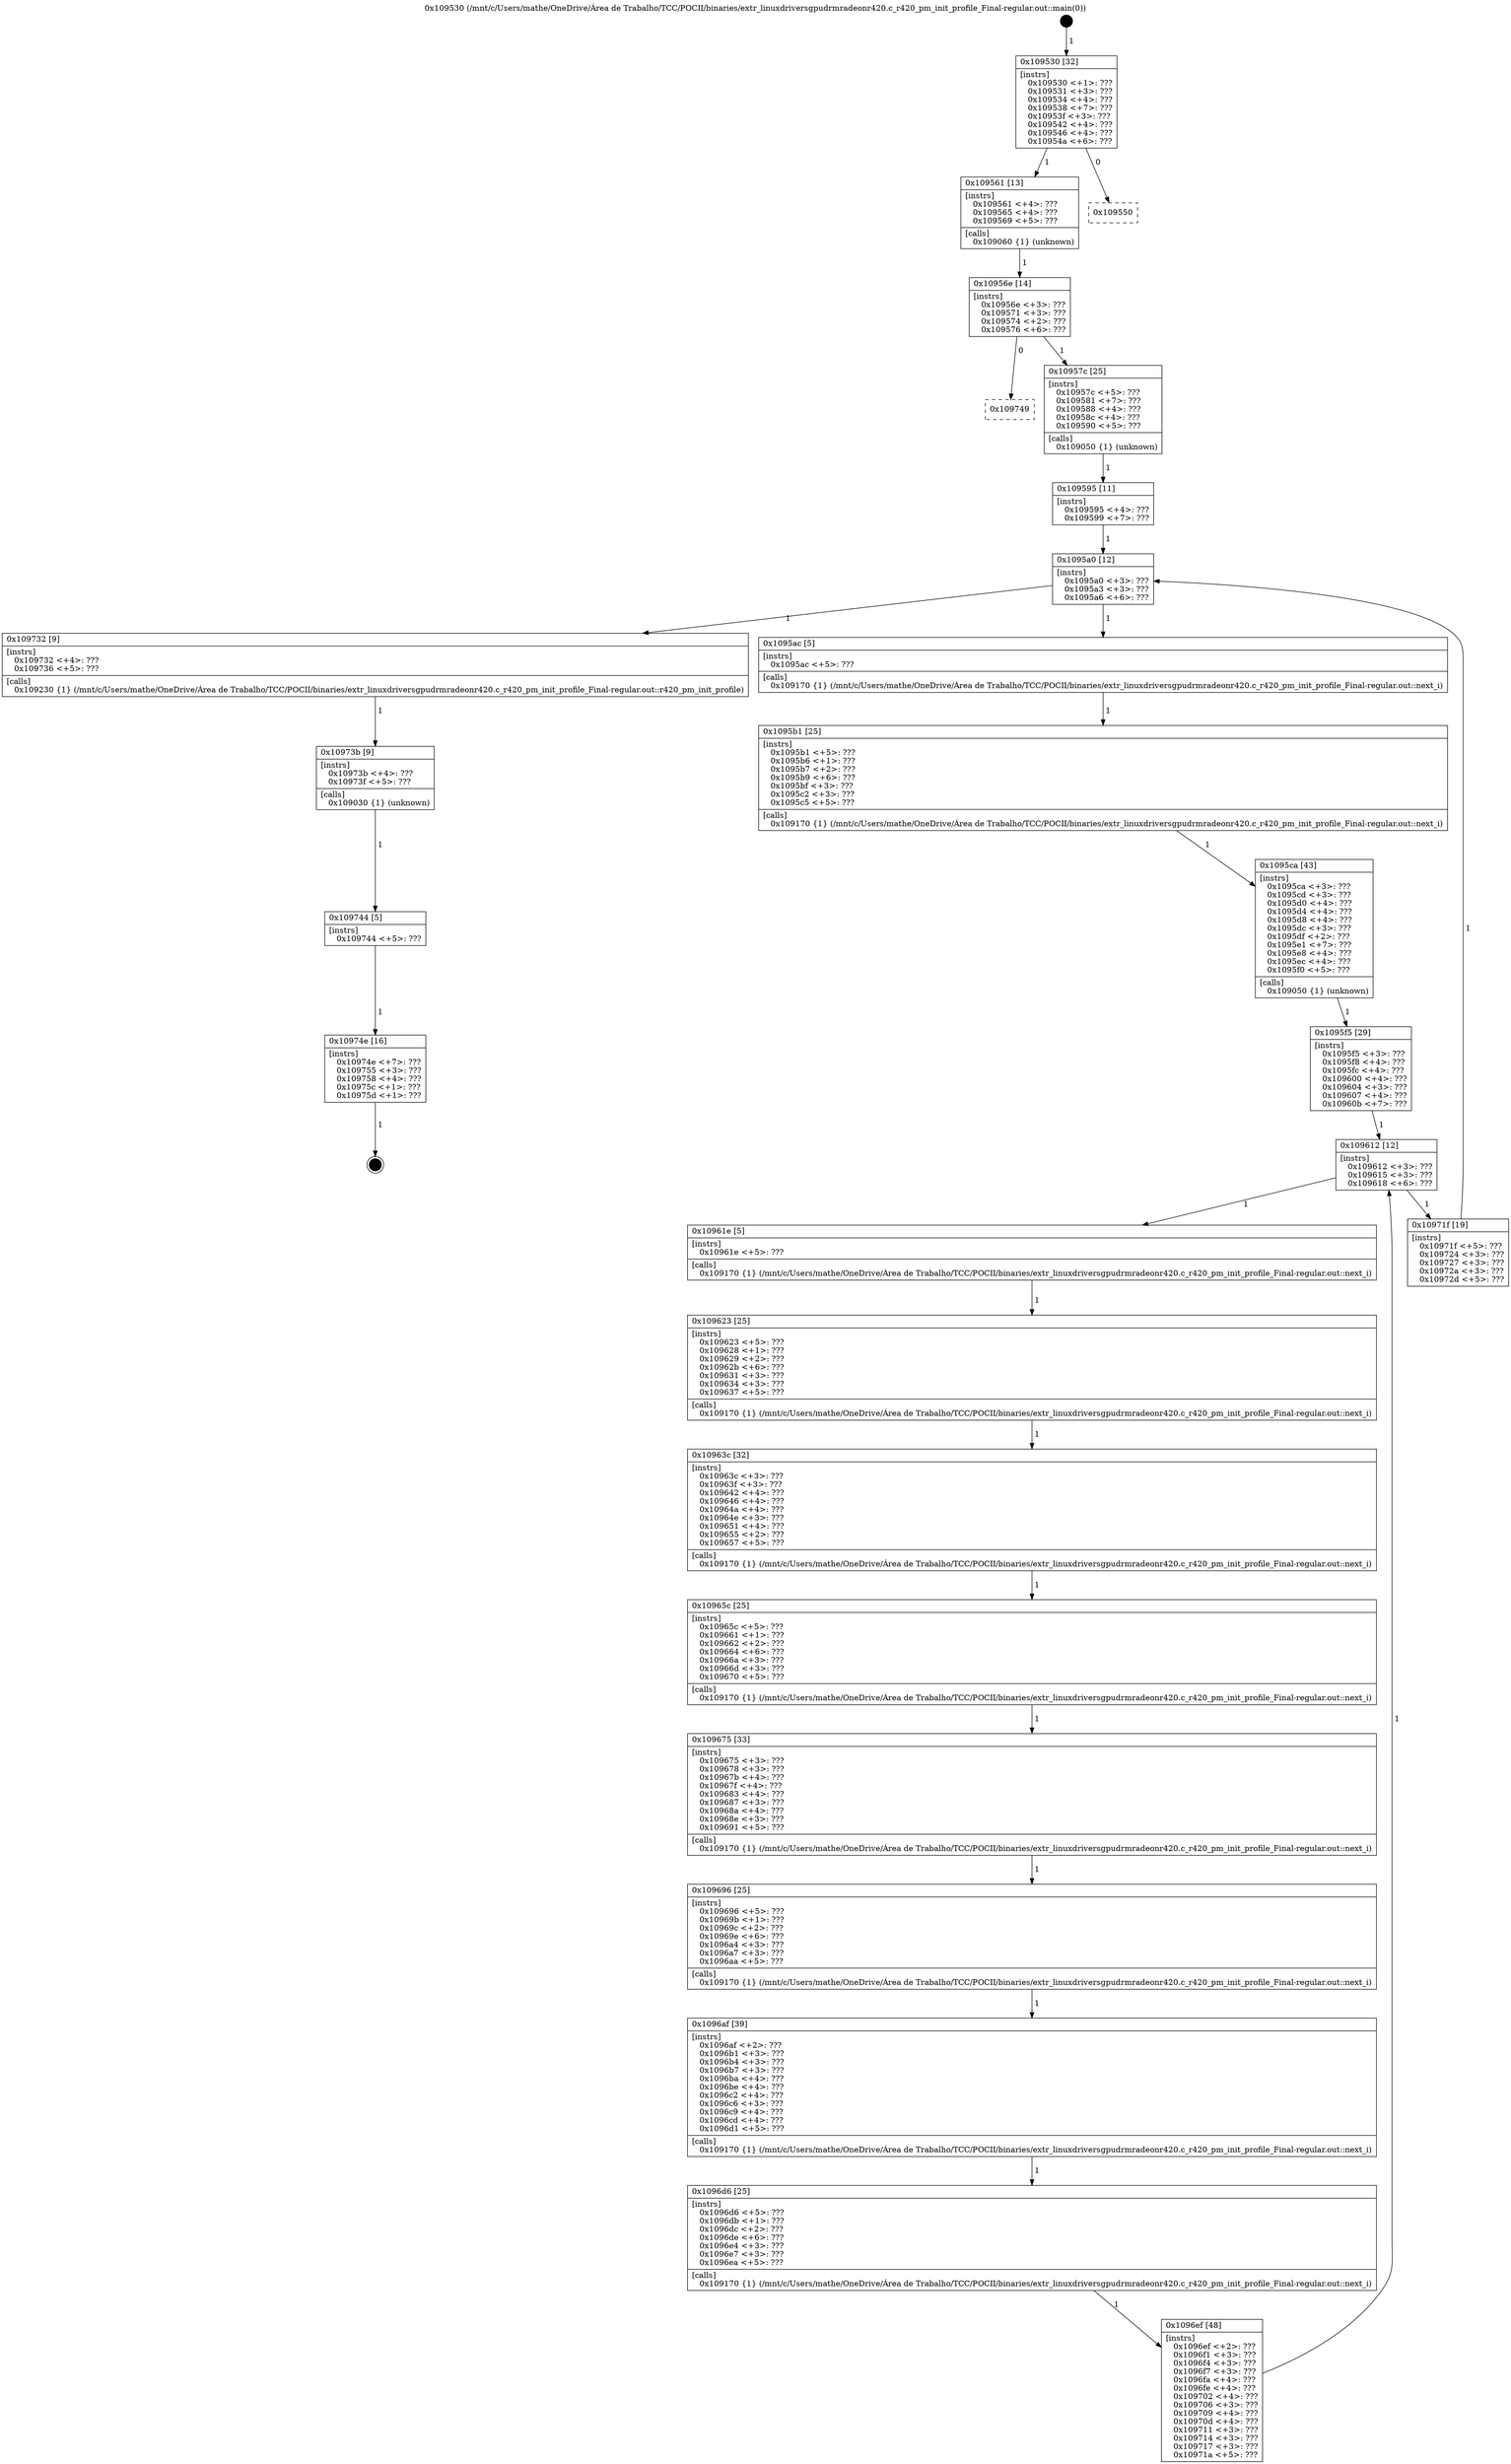 digraph "0x109530" {
  label = "0x109530 (/mnt/c/Users/mathe/OneDrive/Área de Trabalho/TCC/POCII/binaries/extr_linuxdriversgpudrmradeonr420.c_r420_pm_init_profile_Final-regular.out::main(0))"
  labelloc = "t"
  node[shape=record]

  Entry [label="",width=0.3,height=0.3,shape=circle,fillcolor=black,style=filled]
  "0x109530" [label="{
     0x109530 [32]\l
     | [instrs]\l
     &nbsp;&nbsp;0x109530 \<+1\>: ???\l
     &nbsp;&nbsp;0x109531 \<+3\>: ???\l
     &nbsp;&nbsp;0x109534 \<+4\>: ???\l
     &nbsp;&nbsp;0x109538 \<+7\>: ???\l
     &nbsp;&nbsp;0x10953f \<+3\>: ???\l
     &nbsp;&nbsp;0x109542 \<+4\>: ???\l
     &nbsp;&nbsp;0x109546 \<+4\>: ???\l
     &nbsp;&nbsp;0x10954a \<+6\>: ???\l
  }"]
  "0x109561" [label="{
     0x109561 [13]\l
     | [instrs]\l
     &nbsp;&nbsp;0x109561 \<+4\>: ???\l
     &nbsp;&nbsp;0x109565 \<+4\>: ???\l
     &nbsp;&nbsp;0x109569 \<+5\>: ???\l
     | [calls]\l
     &nbsp;&nbsp;0x109060 \{1\} (unknown)\l
  }"]
  "0x109550" [label="{
     0x109550\l
  }", style=dashed]
  "0x10956e" [label="{
     0x10956e [14]\l
     | [instrs]\l
     &nbsp;&nbsp;0x10956e \<+3\>: ???\l
     &nbsp;&nbsp;0x109571 \<+3\>: ???\l
     &nbsp;&nbsp;0x109574 \<+2\>: ???\l
     &nbsp;&nbsp;0x109576 \<+6\>: ???\l
  }"]
  "0x109749" [label="{
     0x109749\l
  }", style=dashed]
  "0x10957c" [label="{
     0x10957c [25]\l
     | [instrs]\l
     &nbsp;&nbsp;0x10957c \<+5\>: ???\l
     &nbsp;&nbsp;0x109581 \<+7\>: ???\l
     &nbsp;&nbsp;0x109588 \<+4\>: ???\l
     &nbsp;&nbsp;0x10958c \<+4\>: ???\l
     &nbsp;&nbsp;0x109590 \<+5\>: ???\l
     | [calls]\l
     &nbsp;&nbsp;0x109050 \{1\} (unknown)\l
  }"]
  Exit [label="",width=0.3,height=0.3,shape=circle,fillcolor=black,style=filled,peripheries=2]
  "0x1095a0" [label="{
     0x1095a0 [12]\l
     | [instrs]\l
     &nbsp;&nbsp;0x1095a0 \<+3\>: ???\l
     &nbsp;&nbsp;0x1095a3 \<+3\>: ???\l
     &nbsp;&nbsp;0x1095a6 \<+6\>: ???\l
  }"]
  "0x109732" [label="{
     0x109732 [9]\l
     | [instrs]\l
     &nbsp;&nbsp;0x109732 \<+4\>: ???\l
     &nbsp;&nbsp;0x109736 \<+5\>: ???\l
     | [calls]\l
     &nbsp;&nbsp;0x109230 \{1\} (/mnt/c/Users/mathe/OneDrive/Área de Trabalho/TCC/POCII/binaries/extr_linuxdriversgpudrmradeonr420.c_r420_pm_init_profile_Final-regular.out::r420_pm_init_profile)\l
  }"]
  "0x1095ac" [label="{
     0x1095ac [5]\l
     | [instrs]\l
     &nbsp;&nbsp;0x1095ac \<+5\>: ???\l
     | [calls]\l
     &nbsp;&nbsp;0x109170 \{1\} (/mnt/c/Users/mathe/OneDrive/Área de Trabalho/TCC/POCII/binaries/extr_linuxdriversgpudrmradeonr420.c_r420_pm_init_profile_Final-regular.out::next_i)\l
  }"]
  "0x1095b1" [label="{
     0x1095b1 [25]\l
     | [instrs]\l
     &nbsp;&nbsp;0x1095b1 \<+5\>: ???\l
     &nbsp;&nbsp;0x1095b6 \<+1\>: ???\l
     &nbsp;&nbsp;0x1095b7 \<+2\>: ???\l
     &nbsp;&nbsp;0x1095b9 \<+6\>: ???\l
     &nbsp;&nbsp;0x1095bf \<+3\>: ???\l
     &nbsp;&nbsp;0x1095c2 \<+3\>: ???\l
     &nbsp;&nbsp;0x1095c5 \<+5\>: ???\l
     | [calls]\l
     &nbsp;&nbsp;0x109170 \{1\} (/mnt/c/Users/mathe/OneDrive/Área de Trabalho/TCC/POCII/binaries/extr_linuxdriversgpudrmradeonr420.c_r420_pm_init_profile_Final-regular.out::next_i)\l
  }"]
  "0x1095ca" [label="{
     0x1095ca [43]\l
     | [instrs]\l
     &nbsp;&nbsp;0x1095ca \<+3\>: ???\l
     &nbsp;&nbsp;0x1095cd \<+3\>: ???\l
     &nbsp;&nbsp;0x1095d0 \<+4\>: ???\l
     &nbsp;&nbsp;0x1095d4 \<+4\>: ???\l
     &nbsp;&nbsp;0x1095d8 \<+4\>: ???\l
     &nbsp;&nbsp;0x1095dc \<+3\>: ???\l
     &nbsp;&nbsp;0x1095df \<+2\>: ???\l
     &nbsp;&nbsp;0x1095e1 \<+7\>: ???\l
     &nbsp;&nbsp;0x1095e8 \<+4\>: ???\l
     &nbsp;&nbsp;0x1095ec \<+4\>: ???\l
     &nbsp;&nbsp;0x1095f0 \<+5\>: ???\l
     | [calls]\l
     &nbsp;&nbsp;0x109050 \{1\} (unknown)\l
  }"]
  "0x109612" [label="{
     0x109612 [12]\l
     | [instrs]\l
     &nbsp;&nbsp;0x109612 \<+3\>: ???\l
     &nbsp;&nbsp;0x109615 \<+3\>: ???\l
     &nbsp;&nbsp;0x109618 \<+6\>: ???\l
  }"]
  "0x10971f" [label="{
     0x10971f [19]\l
     | [instrs]\l
     &nbsp;&nbsp;0x10971f \<+5\>: ???\l
     &nbsp;&nbsp;0x109724 \<+3\>: ???\l
     &nbsp;&nbsp;0x109727 \<+3\>: ???\l
     &nbsp;&nbsp;0x10972a \<+3\>: ???\l
     &nbsp;&nbsp;0x10972d \<+5\>: ???\l
  }"]
  "0x10961e" [label="{
     0x10961e [5]\l
     | [instrs]\l
     &nbsp;&nbsp;0x10961e \<+5\>: ???\l
     | [calls]\l
     &nbsp;&nbsp;0x109170 \{1\} (/mnt/c/Users/mathe/OneDrive/Área de Trabalho/TCC/POCII/binaries/extr_linuxdriversgpudrmradeonr420.c_r420_pm_init_profile_Final-regular.out::next_i)\l
  }"]
  "0x109623" [label="{
     0x109623 [25]\l
     | [instrs]\l
     &nbsp;&nbsp;0x109623 \<+5\>: ???\l
     &nbsp;&nbsp;0x109628 \<+1\>: ???\l
     &nbsp;&nbsp;0x109629 \<+2\>: ???\l
     &nbsp;&nbsp;0x10962b \<+6\>: ???\l
     &nbsp;&nbsp;0x109631 \<+3\>: ???\l
     &nbsp;&nbsp;0x109634 \<+3\>: ???\l
     &nbsp;&nbsp;0x109637 \<+5\>: ???\l
     | [calls]\l
     &nbsp;&nbsp;0x109170 \{1\} (/mnt/c/Users/mathe/OneDrive/Área de Trabalho/TCC/POCII/binaries/extr_linuxdriversgpudrmradeonr420.c_r420_pm_init_profile_Final-regular.out::next_i)\l
  }"]
  "0x10963c" [label="{
     0x10963c [32]\l
     | [instrs]\l
     &nbsp;&nbsp;0x10963c \<+3\>: ???\l
     &nbsp;&nbsp;0x10963f \<+3\>: ???\l
     &nbsp;&nbsp;0x109642 \<+4\>: ???\l
     &nbsp;&nbsp;0x109646 \<+4\>: ???\l
     &nbsp;&nbsp;0x10964a \<+4\>: ???\l
     &nbsp;&nbsp;0x10964e \<+3\>: ???\l
     &nbsp;&nbsp;0x109651 \<+4\>: ???\l
     &nbsp;&nbsp;0x109655 \<+2\>: ???\l
     &nbsp;&nbsp;0x109657 \<+5\>: ???\l
     | [calls]\l
     &nbsp;&nbsp;0x109170 \{1\} (/mnt/c/Users/mathe/OneDrive/Área de Trabalho/TCC/POCII/binaries/extr_linuxdriversgpudrmradeonr420.c_r420_pm_init_profile_Final-regular.out::next_i)\l
  }"]
  "0x10965c" [label="{
     0x10965c [25]\l
     | [instrs]\l
     &nbsp;&nbsp;0x10965c \<+5\>: ???\l
     &nbsp;&nbsp;0x109661 \<+1\>: ???\l
     &nbsp;&nbsp;0x109662 \<+2\>: ???\l
     &nbsp;&nbsp;0x109664 \<+6\>: ???\l
     &nbsp;&nbsp;0x10966a \<+3\>: ???\l
     &nbsp;&nbsp;0x10966d \<+3\>: ???\l
     &nbsp;&nbsp;0x109670 \<+5\>: ???\l
     | [calls]\l
     &nbsp;&nbsp;0x109170 \{1\} (/mnt/c/Users/mathe/OneDrive/Área de Trabalho/TCC/POCII/binaries/extr_linuxdriversgpudrmradeonr420.c_r420_pm_init_profile_Final-regular.out::next_i)\l
  }"]
  "0x109675" [label="{
     0x109675 [33]\l
     | [instrs]\l
     &nbsp;&nbsp;0x109675 \<+3\>: ???\l
     &nbsp;&nbsp;0x109678 \<+3\>: ???\l
     &nbsp;&nbsp;0x10967b \<+4\>: ???\l
     &nbsp;&nbsp;0x10967f \<+4\>: ???\l
     &nbsp;&nbsp;0x109683 \<+4\>: ???\l
     &nbsp;&nbsp;0x109687 \<+3\>: ???\l
     &nbsp;&nbsp;0x10968a \<+4\>: ???\l
     &nbsp;&nbsp;0x10968e \<+3\>: ???\l
     &nbsp;&nbsp;0x109691 \<+5\>: ???\l
     | [calls]\l
     &nbsp;&nbsp;0x109170 \{1\} (/mnt/c/Users/mathe/OneDrive/Área de Trabalho/TCC/POCII/binaries/extr_linuxdriversgpudrmradeonr420.c_r420_pm_init_profile_Final-regular.out::next_i)\l
  }"]
  "0x109696" [label="{
     0x109696 [25]\l
     | [instrs]\l
     &nbsp;&nbsp;0x109696 \<+5\>: ???\l
     &nbsp;&nbsp;0x10969b \<+1\>: ???\l
     &nbsp;&nbsp;0x10969c \<+2\>: ???\l
     &nbsp;&nbsp;0x10969e \<+6\>: ???\l
     &nbsp;&nbsp;0x1096a4 \<+3\>: ???\l
     &nbsp;&nbsp;0x1096a7 \<+3\>: ???\l
     &nbsp;&nbsp;0x1096aa \<+5\>: ???\l
     | [calls]\l
     &nbsp;&nbsp;0x109170 \{1\} (/mnt/c/Users/mathe/OneDrive/Área de Trabalho/TCC/POCII/binaries/extr_linuxdriversgpudrmradeonr420.c_r420_pm_init_profile_Final-regular.out::next_i)\l
  }"]
  "0x1096af" [label="{
     0x1096af [39]\l
     | [instrs]\l
     &nbsp;&nbsp;0x1096af \<+2\>: ???\l
     &nbsp;&nbsp;0x1096b1 \<+3\>: ???\l
     &nbsp;&nbsp;0x1096b4 \<+3\>: ???\l
     &nbsp;&nbsp;0x1096b7 \<+3\>: ???\l
     &nbsp;&nbsp;0x1096ba \<+4\>: ???\l
     &nbsp;&nbsp;0x1096be \<+4\>: ???\l
     &nbsp;&nbsp;0x1096c2 \<+4\>: ???\l
     &nbsp;&nbsp;0x1096c6 \<+3\>: ???\l
     &nbsp;&nbsp;0x1096c9 \<+4\>: ???\l
     &nbsp;&nbsp;0x1096cd \<+4\>: ???\l
     &nbsp;&nbsp;0x1096d1 \<+5\>: ???\l
     | [calls]\l
     &nbsp;&nbsp;0x109170 \{1\} (/mnt/c/Users/mathe/OneDrive/Área de Trabalho/TCC/POCII/binaries/extr_linuxdriversgpudrmradeonr420.c_r420_pm_init_profile_Final-regular.out::next_i)\l
  }"]
  "0x1096d6" [label="{
     0x1096d6 [25]\l
     | [instrs]\l
     &nbsp;&nbsp;0x1096d6 \<+5\>: ???\l
     &nbsp;&nbsp;0x1096db \<+1\>: ???\l
     &nbsp;&nbsp;0x1096dc \<+2\>: ???\l
     &nbsp;&nbsp;0x1096de \<+6\>: ???\l
     &nbsp;&nbsp;0x1096e4 \<+3\>: ???\l
     &nbsp;&nbsp;0x1096e7 \<+3\>: ???\l
     &nbsp;&nbsp;0x1096ea \<+5\>: ???\l
     | [calls]\l
     &nbsp;&nbsp;0x109170 \{1\} (/mnt/c/Users/mathe/OneDrive/Área de Trabalho/TCC/POCII/binaries/extr_linuxdriversgpudrmradeonr420.c_r420_pm_init_profile_Final-regular.out::next_i)\l
  }"]
  "0x1096ef" [label="{
     0x1096ef [48]\l
     | [instrs]\l
     &nbsp;&nbsp;0x1096ef \<+2\>: ???\l
     &nbsp;&nbsp;0x1096f1 \<+3\>: ???\l
     &nbsp;&nbsp;0x1096f4 \<+3\>: ???\l
     &nbsp;&nbsp;0x1096f7 \<+3\>: ???\l
     &nbsp;&nbsp;0x1096fa \<+4\>: ???\l
     &nbsp;&nbsp;0x1096fe \<+4\>: ???\l
     &nbsp;&nbsp;0x109702 \<+4\>: ???\l
     &nbsp;&nbsp;0x109706 \<+3\>: ???\l
     &nbsp;&nbsp;0x109709 \<+4\>: ???\l
     &nbsp;&nbsp;0x10970d \<+4\>: ???\l
     &nbsp;&nbsp;0x109711 \<+3\>: ???\l
     &nbsp;&nbsp;0x109714 \<+3\>: ???\l
     &nbsp;&nbsp;0x109717 \<+3\>: ???\l
     &nbsp;&nbsp;0x10971a \<+5\>: ???\l
  }"]
  "0x1095f5" [label="{
     0x1095f5 [29]\l
     | [instrs]\l
     &nbsp;&nbsp;0x1095f5 \<+3\>: ???\l
     &nbsp;&nbsp;0x1095f8 \<+4\>: ???\l
     &nbsp;&nbsp;0x1095fc \<+4\>: ???\l
     &nbsp;&nbsp;0x109600 \<+4\>: ???\l
     &nbsp;&nbsp;0x109604 \<+3\>: ???\l
     &nbsp;&nbsp;0x109607 \<+4\>: ???\l
     &nbsp;&nbsp;0x10960b \<+7\>: ???\l
  }"]
  "0x10974e" [label="{
     0x10974e [16]\l
     | [instrs]\l
     &nbsp;&nbsp;0x10974e \<+7\>: ???\l
     &nbsp;&nbsp;0x109755 \<+3\>: ???\l
     &nbsp;&nbsp;0x109758 \<+4\>: ???\l
     &nbsp;&nbsp;0x10975c \<+1\>: ???\l
     &nbsp;&nbsp;0x10975d \<+1\>: ???\l
  }"]
  "0x109595" [label="{
     0x109595 [11]\l
     | [instrs]\l
     &nbsp;&nbsp;0x109595 \<+4\>: ???\l
     &nbsp;&nbsp;0x109599 \<+7\>: ???\l
  }"]
  "0x10973b" [label="{
     0x10973b [9]\l
     | [instrs]\l
     &nbsp;&nbsp;0x10973b \<+4\>: ???\l
     &nbsp;&nbsp;0x10973f \<+5\>: ???\l
     | [calls]\l
     &nbsp;&nbsp;0x109030 \{1\} (unknown)\l
  }"]
  "0x109744" [label="{
     0x109744 [5]\l
     | [instrs]\l
     &nbsp;&nbsp;0x109744 \<+5\>: ???\l
  }"]
  Entry -> "0x109530" [label=" 1"]
  "0x109530" -> "0x109561" [label=" 1"]
  "0x109530" -> "0x109550" [label=" 0"]
  "0x109561" -> "0x10956e" [label=" 1"]
  "0x10956e" -> "0x109749" [label=" 0"]
  "0x10956e" -> "0x10957c" [label=" 1"]
  "0x10974e" -> Exit [label=" 1"]
  "0x10957c" -> "0x109595" [label=" 1"]
  "0x1095a0" -> "0x109732" [label=" 1"]
  "0x1095a0" -> "0x1095ac" [label=" 1"]
  "0x1095ac" -> "0x1095b1" [label=" 1"]
  "0x1095b1" -> "0x1095ca" [label=" 1"]
  "0x1095ca" -> "0x1095f5" [label=" 1"]
  "0x109612" -> "0x10971f" [label=" 1"]
  "0x109612" -> "0x10961e" [label=" 1"]
  "0x10961e" -> "0x109623" [label=" 1"]
  "0x109623" -> "0x10963c" [label=" 1"]
  "0x10963c" -> "0x10965c" [label=" 1"]
  "0x10965c" -> "0x109675" [label=" 1"]
  "0x109675" -> "0x109696" [label=" 1"]
  "0x109696" -> "0x1096af" [label=" 1"]
  "0x1096af" -> "0x1096d6" [label=" 1"]
  "0x1096d6" -> "0x1096ef" [label=" 1"]
  "0x1095f5" -> "0x109612" [label=" 1"]
  "0x1096ef" -> "0x109612" [label=" 1"]
  "0x109744" -> "0x10974e" [label=" 1"]
  "0x109595" -> "0x1095a0" [label=" 1"]
  "0x10971f" -> "0x1095a0" [label=" 1"]
  "0x109732" -> "0x10973b" [label=" 1"]
  "0x10973b" -> "0x109744" [label=" 1"]
}
